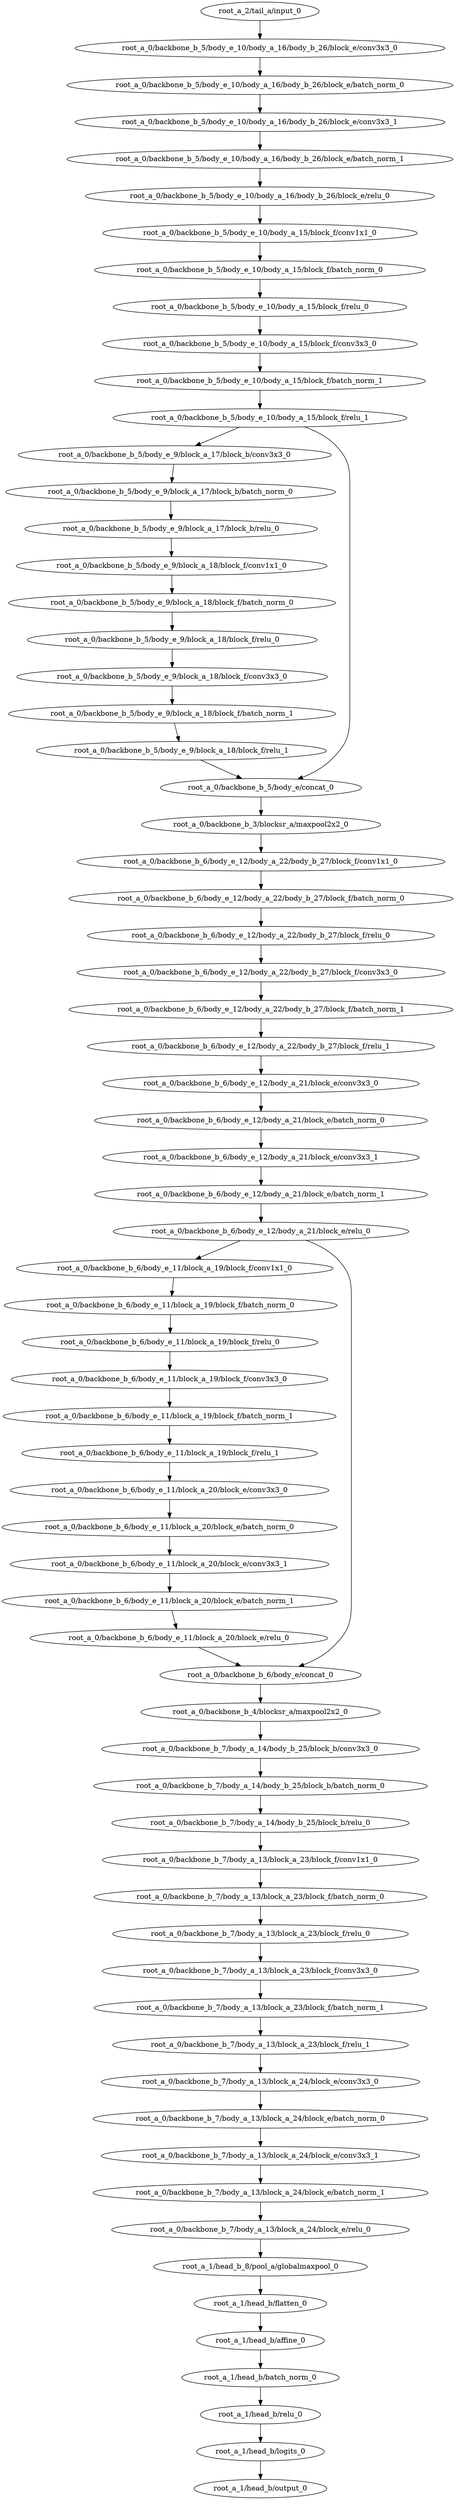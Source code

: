 digraph root_a {
	"root_a_2/tail_a/input_0"
	"root_a_0/backbone_b_5/body_e_10/body_a_16/body_b_26/block_e/conv3x3_0"
	"root_a_0/backbone_b_5/body_e_10/body_a_16/body_b_26/block_e/batch_norm_0"
	"root_a_0/backbone_b_5/body_e_10/body_a_16/body_b_26/block_e/conv3x3_1"
	"root_a_0/backbone_b_5/body_e_10/body_a_16/body_b_26/block_e/batch_norm_1"
	"root_a_0/backbone_b_5/body_e_10/body_a_16/body_b_26/block_e/relu_0"
	"root_a_0/backbone_b_5/body_e_10/body_a_15/block_f/conv1x1_0"
	"root_a_0/backbone_b_5/body_e_10/body_a_15/block_f/batch_norm_0"
	"root_a_0/backbone_b_5/body_e_10/body_a_15/block_f/relu_0"
	"root_a_0/backbone_b_5/body_e_10/body_a_15/block_f/conv3x3_0"
	"root_a_0/backbone_b_5/body_e_10/body_a_15/block_f/batch_norm_1"
	"root_a_0/backbone_b_5/body_e_10/body_a_15/block_f/relu_1"
	"root_a_0/backbone_b_5/body_e_9/block_a_17/block_b/conv3x3_0"
	"root_a_0/backbone_b_5/body_e_9/block_a_17/block_b/batch_norm_0"
	"root_a_0/backbone_b_5/body_e_9/block_a_17/block_b/relu_0"
	"root_a_0/backbone_b_5/body_e_9/block_a_18/block_f/conv1x1_0"
	"root_a_0/backbone_b_5/body_e_9/block_a_18/block_f/batch_norm_0"
	"root_a_0/backbone_b_5/body_e_9/block_a_18/block_f/relu_0"
	"root_a_0/backbone_b_5/body_e_9/block_a_18/block_f/conv3x3_0"
	"root_a_0/backbone_b_5/body_e_9/block_a_18/block_f/batch_norm_1"
	"root_a_0/backbone_b_5/body_e_9/block_a_18/block_f/relu_1"
	"root_a_0/backbone_b_5/body_e/concat_0"
	"root_a_0/backbone_b_3/blocksr_a/maxpool2x2_0"
	"root_a_0/backbone_b_6/body_e_12/body_a_22/body_b_27/block_f/conv1x1_0"
	"root_a_0/backbone_b_6/body_e_12/body_a_22/body_b_27/block_f/batch_norm_0"
	"root_a_0/backbone_b_6/body_e_12/body_a_22/body_b_27/block_f/relu_0"
	"root_a_0/backbone_b_6/body_e_12/body_a_22/body_b_27/block_f/conv3x3_0"
	"root_a_0/backbone_b_6/body_e_12/body_a_22/body_b_27/block_f/batch_norm_1"
	"root_a_0/backbone_b_6/body_e_12/body_a_22/body_b_27/block_f/relu_1"
	"root_a_0/backbone_b_6/body_e_12/body_a_21/block_e/conv3x3_0"
	"root_a_0/backbone_b_6/body_e_12/body_a_21/block_e/batch_norm_0"
	"root_a_0/backbone_b_6/body_e_12/body_a_21/block_e/conv3x3_1"
	"root_a_0/backbone_b_6/body_e_12/body_a_21/block_e/batch_norm_1"
	"root_a_0/backbone_b_6/body_e_12/body_a_21/block_e/relu_0"
	"root_a_0/backbone_b_6/body_e_11/block_a_19/block_f/conv1x1_0"
	"root_a_0/backbone_b_6/body_e_11/block_a_19/block_f/batch_norm_0"
	"root_a_0/backbone_b_6/body_e_11/block_a_19/block_f/relu_0"
	"root_a_0/backbone_b_6/body_e_11/block_a_19/block_f/conv3x3_0"
	"root_a_0/backbone_b_6/body_e_11/block_a_19/block_f/batch_norm_1"
	"root_a_0/backbone_b_6/body_e_11/block_a_19/block_f/relu_1"
	"root_a_0/backbone_b_6/body_e_11/block_a_20/block_e/conv3x3_0"
	"root_a_0/backbone_b_6/body_e_11/block_a_20/block_e/batch_norm_0"
	"root_a_0/backbone_b_6/body_e_11/block_a_20/block_e/conv3x3_1"
	"root_a_0/backbone_b_6/body_e_11/block_a_20/block_e/batch_norm_1"
	"root_a_0/backbone_b_6/body_e_11/block_a_20/block_e/relu_0"
	"root_a_0/backbone_b_6/body_e/concat_0"
	"root_a_0/backbone_b_4/blocksr_a/maxpool2x2_0"
	"root_a_0/backbone_b_7/body_a_14/body_b_25/block_b/conv3x3_0"
	"root_a_0/backbone_b_7/body_a_14/body_b_25/block_b/batch_norm_0"
	"root_a_0/backbone_b_7/body_a_14/body_b_25/block_b/relu_0"
	"root_a_0/backbone_b_7/body_a_13/block_a_23/block_f/conv1x1_0"
	"root_a_0/backbone_b_7/body_a_13/block_a_23/block_f/batch_norm_0"
	"root_a_0/backbone_b_7/body_a_13/block_a_23/block_f/relu_0"
	"root_a_0/backbone_b_7/body_a_13/block_a_23/block_f/conv3x3_0"
	"root_a_0/backbone_b_7/body_a_13/block_a_23/block_f/batch_norm_1"
	"root_a_0/backbone_b_7/body_a_13/block_a_23/block_f/relu_1"
	"root_a_0/backbone_b_7/body_a_13/block_a_24/block_e/conv3x3_0"
	"root_a_0/backbone_b_7/body_a_13/block_a_24/block_e/batch_norm_0"
	"root_a_0/backbone_b_7/body_a_13/block_a_24/block_e/conv3x3_1"
	"root_a_0/backbone_b_7/body_a_13/block_a_24/block_e/batch_norm_1"
	"root_a_0/backbone_b_7/body_a_13/block_a_24/block_e/relu_0"
	"root_a_1/head_b_8/pool_a/globalmaxpool_0"
	"root_a_1/head_b/flatten_0"
	"root_a_1/head_b/affine_0"
	"root_a_1/head_b/batch_norm_0"
	"root_a_1/head_b/relu_0"
	"root_a_1/head_b/logits_0"
	"root_a_1/head_b/output_0"

	"root_a_2/tail_a/input_0" -> "root_a_0/backbone_b_5/body_e_10/body_a_16/body_b_26/block_e/conv3x3_0"
	"root_a_0/backbone_b_5/body_e_10/body_a_16/body_b_26/block_e/conv3x3_0" -> "root_a_0/backbone_b_5/body_e_10/body_a_16/body_b_26/block_e/batch_norm_0"
	"root_a_0/backbone_b_5/body_e_10/body_a_16/body_b_26/block_e/batch_norm_0" -> "root_a_0/backbone_b_5/body_e_10/body_a_16/body_b_26/block_e/conv3x3_1"
	"root_a_0/backbone_b_5/body_e_10/body_a_16/body_b_26/block_e/conv3x3_1" -> "root_a_0/backbone_b_5/body_e_10/body_a_16/body_b_26/block_e/batch_norm_1"
	"root_a_0/backbone_b_5/body_e_10/body_a_16/body_b_26/block_e/batch_norm_1" -> "root_a_0/backbone_b_5/body_e_10/body_a_16/body_b_26/block_e/relu_0"
	"root_a_0/backbone_b_5/body_e_10/body_a_16/body_b_26/block_e/relu_0" -> "root_a_0/backbone_b_5/body_e_10/body_a_15/block_f/conv1x1_0"
	"root_a_0/backbone_b_5/body_e_10/body_a_15/block_f/conv1x1_0" -> "root_a_0/backbone_b_5/body_e_10/body_a_15/block_f/batch_norm_0"
	"root_a_0/backbone_b_5/body_e_10/body_a_15/block_f/batch_norm_0" -> "root_a_0/backbone_b_5/body_e_10/body_a_15/block_f/relu_0"
	"root_a_0/backbone_b_5/body_e_10/body_a_15/block_f/relu_0" -> "root_a_0/backbone_b_5/body_e_10/body_a_15/block_f/conv3x3_0"
	"root_a_0/backbone_b_5/body_e_10/body_a_15/block_f/conv3x3_0" -> "root_a_0/backbone_b_5/body_e_10/body_a_15/block_f/batch_norm_1"
	"root_a_0/backbone_b_5/body_e_10/body_a_15/block_f/batch_norm_1" -> "root_a_0/backbone_b_5/body_e_10/body_a_15/block_f/relu_1"
	"root_a_0/backbone_b_5/body_e_10/body_a_15/block_f/relu_1" -> "root_a_0/backbone_b_5/body_e_9/block_a_17/block_b/conv3x3_0"
	"root_a_0/backbone_b_5/body_e_9/block_a_17/block_b/conv3x3_0" -> "root_a_0/backbone_b_5/body_e_9/block_a_17/block_b/batch_norm_0"
	"root_a_0/backbone_b_5/body_e_9/block_a_17/block_b/batch_norm_0" -> "root_a_0/backbone_b_5/body_e_9/block_a_17/block_b/relu_0"
	"root_a_0/backbone_b_5/body_e_9/block_a_17/block_b/relu_0" -> "root_a_0/backbone_b_5/body_e_9/block_a_18/block_f/conv1x1_0"
	"root_a_0/backbone_b_5/body_e_9/block_a_18/block_f/conv1x1_0" -> "root_a_0/backbone_b_5/body_e_9/block_a_18/block_f/batch_norm_0"
	"root_a_0/backbone_b_5/body_e_9/block_a_18/block_f/batch_norm_0" -> "root_a_0/backbone_b_5/body_e_9/block_a_18/block_f/relu_0"
	"root_a_0/backbone_b_5/body_e_9/block_a_18/block_f/relu_0" -> "root_a_0/backbone_b_5/body_e_9/block_a_18/block_f/conv3x3_0"
	"root_a_0/backbone_b_5/body_e_9/block_a_18/block_f/conv3x3_0" -> "root_a_0/backbone_b_5/body_e_9/block_a_18/block_f/batch_norm_1"
	"root_a_0/backbone_b_5/body_e_9/block_a_18/block_f/batch_norm_1" -> "root_a_0/backbone_b_5/body_e_9/block_a_18/block_f/relu_1"
	"root_a_0/backbone_b_5/body_e_10/body_a_15/block_f/relu_1" -> "root_a_0/backbone_b_5/body_e/concat_0"
	"root_a_0/backbone_b_5/body_e_9/block_a_18/block_f/relu_1" -> "root_a_0/backbone_b_5/body_e/concat_0"
	"root_a_0/backbone_b_5/body_e/concat_0" -> "root_a_0/backbone_b_3/blocksr_a/maxpool2x2_0"
	"root_a_0/backbone_b_3/blocksr_a/maxpool2x2_0" -> "root_a_0/backbone_b_6/body_e_12/body_a_22/body_b_27/block_f/conv1x1_0"
	"root_a_0/backbone_b_6/body_e_12/body_a_22/body_b_27/block_f/conv1x1_0" -> "root_a_0/backbone_b_6/body_e_12/body_a_22/body_b_27/block_f/batch_norm_0"
	"root_a_0/backbone_b_6/body_e_12/body_a_22/body_b_27/block_f/batch_norm_0" -> "root_a_0/backbone_b_6/body_e_12/body_a_22/body_b_27/block_f/relu_0"
	"root_a_0/backbone_b_6/body_e_12/body_a_22/body_b_27/block_f/relu_0" -> "root_a_0/backbone_b_6/body_e_12/body_a_22/body_b_27/block_f/conv3x3_0"
	"root_a_0/backbone_b_6/body_e_12/body_a_22/body_b_27/block_f/conv3x3_0" -> "root_a_0/backbone_b_6/body_e_12/body_a_22/body_b_27/block_f/batch_norm_1"
	"root_a_0/backbone_b_6/body_e_12/body_a_22/body_b_27/block_f/batch_norm_1" -> "root_a_0/backbone_b_6/body_e_12/body_a_22/body_b_27/block_f/relu_1"
	"root_a_0/backbone_b_6/body_e_12/body_a_22/body_b_27/block_f/relu_1" -> "root_a_0/backbone_b_6/body_e_12/body_a_21/block_e/conv3x3_0"
	"root_a_0/backbone_b_6/body_e_12/body_a_21/block_e/conv3x3_0" -> "root_a_0/backbone_b_6/body_e_12/body_a_21/block_e/batch_norm_0"
	"root_a_0/backbone_b_6/body_e_12/body_a_21/block_e/batch_norm_0" -> "root_a_0/backbone_b_6/body_e_12/body_a_21/block_e/conv3x3_1"
	"root_a_0/backbone_b_6/body_e_12/body_a_21/block_e/conv3x3_1" -> "root_a_0/backbone_b_6/body_e_12/body_a_21/block_e/batch_norm_1"
	"root_a_0/backbone_b_6/body_e_12/body_a_21/block_e/batch_norm_1" -> "root_a_0/backbone_b_6/body_e_12/body_a_21/block_e/relu_0"
	"root_a_0/backbone_b_6/body_e_12/body_a_21/block_e/relu_0" -> "root_a_0/backbone_b_6/body_e_11/block_a_19/block_f/conv1x1_0"
	"root_a_0/backbone_b_6/body_e_11/block_a_19/block_f/conv1x1_0" -> "root_a_0/backbone_b_6/body_e_11/block_a_19/block_f/batch_norm_0"
	"root_a_0/backbone_b_6/body_e_11/block_a_19/block_f/batch_norm_0" -> "root_a_0/backbone_b_6/body_e_11/block_a_19/block_f/relu_0"
	"root_a_0/backbone_b_6/body_e_11/block_a_19/block_f/relu_0" -> "root_a_0/backbone_b_6/body_e_11/block_a_19/block_f/conv3x3_0"
	"root_a_0/backbone_b_6/body_e_11/block_a_19/block_f/conv3x3_0" -> "root_a_0/backbone_b_6/body_e_11/block_a_19/block_f/batch_norm_1"
	"root_a_0/backbone_b_6/body_e_11/block_a_19/block_f/batch_norm_1" -> "root_a_0/backbone_b_6/body_e_11/block_a_19/block_f/relu_1"
	"root_a_0/backbone_b_6/body_e_11/block_a_19/block_f/relu_1" -> "root_a_0/backbone_b_6/body_e_11/block_a_20/block_e/conv3x3_0"
	"root_a_0/backbone_b_6/body_e_11/block_a_20/block_e/conv3x3_0" -> "root_a_0/backbone_b_6/body_e_11/block_a_20/block_e/batch_norm_0"
	"root_a_0/backbone_b_6/body_e_11/block_a_20/block_e/batch_norm_0" -> "root_a_0/backbone_b_6/body_e_11/block_a_20/block_e/conv3x3_1"
	"root_a_0/backbone_b_6/body_e_11/block_a_20/block_e/conv3x3_1" -> "root_a_0/backbone_b_6/body_e_11/block_a_20/block_e/batch_norm_1"
	"root_a_0/backbone_b_6/body_e_11/block_a_20/block_e/batch_norm_1" -> "root_a_0/backbone_b_6/body_e_11/block_a_20/block_e/relu_0"
	"root_a_0/backbone_b_6/body_e_12/body_a_21/block_e/relu_0" -> "root_a_0/backbone_b_6/body_e/concat_0"
	"root_a_0/backbone_b_6/body_e_11/block_a_20/block_e/relu_0" -> "root_a_0/backbone_b_6/body_e/concat_0"
	"root_a_0/backbone_b_6/body_e/concat_0" -> "root_a_0/backbone_b_4/blocksr_a/maxpool2x2_0"
	"root_a_0/backbone_b_4/blocksr_a/maxpool2x2_0" -> "root_a_0/backbone_b_7/body_a_14/body_b_25/block_b/conv3x3_0"
	"root_a_0/backbone_b_7/body_a_14/body_b_25/block_b/conv3x3_0" -> "root_a_0/backbone_b_7/body_a_14/body_b_25/block_b/batch_norm_0"
	"root_a_0/backbone_b_7/body_a_14/body_b_25/block_b/batch_norm_0" -> "root_a_0/backbone_b_7/body_a_14/body_b_25/block_b/relu_0"
	"root_a_0/backbone_b_7/body_a_14/body_b_25/block_b/relu_0" -> "root_a_0/backbone_b_7/body_a_13/block_a_23/block_f/conv1x1_0"
	"root_a_0/backbone_b_7/body_a_13/block_a_23/block_f/conv1x1_0" -> "root_a_0/backbone_b_7/body_a_13/block_a_23/block_f/batch_norm_0"
	"root_a_0/backbone_b_7/body_a_13/block_a_23/block_f/batch_norm_0" -> "root_a_0/backbone_b_7/body_a_13/block_a_23/block_f/relu_0"
	"root_a_0/backbone_b_7/body_a_13/block_a_23/block_f/relu_0" -> "root_a_0/backbone_b_7/body_a_13/block_a_23/block_f/conv3x3_0"
	"root_a_0/backbone_b_7/body_a_13/block_a_23/block_f/conv3x3_0" -> "root_a_0/backbone_b_7/body_a_13/block_a_23/block_f/batch_norm_1"
	"root_a_0/backbone_b_7/body_a_13/block_a_23/block_f/batch_norm_1" -> "root_a_0/backbone_b_7/body_a_13/block_a_23/block_f/relu_1"
	"root_a_0/backbone_b_7/body_a_13/block_a_23/block_f/relu_1" -> "root_a_0/backbone_b_7/body_a_13/block_a_24/block_e/conv3x3_0"
	"root_a_0/backbone_b_7/body_a_13/block_a_24/block_e/conv3x3_0" -> "root_a_0/backbone_b_7/body_a_13/block_a_24/block_e/batch_norm_0"
	"root_a_0/backbone_b_7/body_a_13/block_a_24/block_e/batch_norm_0" -> "root_a_0/backbone_b_7/body_a_13/block_a_24/block_e/conv3x3_1"
	"root_a_0/backbone_b_7/body_a_13/block_a_24/block_e/conv3x3_1" -> "root_a_0/backbone_b_7/body_a_13/block_a_24/block_e/batch_norm_1"
	"root_a_0/backbone_b_7/body_a_13/block_a_24/block_e/batch_norm_1" -> "root_a_0/backbone_b_7/body_a_13/block_a_24/block_e/relu_0"
	"root_a_0/backbone_b_7/body_a_13/block_a_24/block_e/relu_0" -> "root_a_1/head_b_8/pool_a/globalmaxpool_0"
	"root_a_1/head_b_8/pool_a/globalmaxpool_0" -> "root_a_1/head_b/flatten_0"
	"root_a_1/head_b/flatten_0" -> "root_a_1/head_b/affine_0"
	"root_a_1/head_b/affine_0" -> "root_a_1/head_b/batch_norm_0"
	"root_a_1/head_b/batch_norm_0" -> "root_a_1/head_b/relu_0"
	"root_a_1/head_b/relu_0" -> "root_a_1/head_b/logits_0"
	"root_a_1/head_b/logits_0" -> "root_a_1/head_b/output_0"

}
